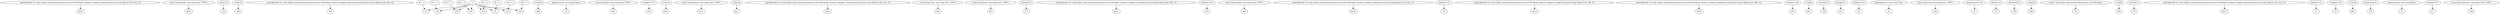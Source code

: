 digraph g {
0[label="specialinvoke r0.<org.eclipse.osgi.framework.internal.core.FilterImpl: boolean compare_Byte(int,byte,java.lang.Object)>(i0, $b3, r3)"]
1[label="$z14"]
0->1[label=""]
2[label="<java.lang.Double: java.lang.Class TYPE>"]
3[label="$r10"]
2->3[label=""]
4[label="(int[]) r2"]
5[label="r12"]
4->5[label=""]
6[label="r14[i10]"]
7[label="$b3"]
6->7[label=""]
8[label="specialinvoke r0.<org.eclipse.osgi.framework.internal.core.FilterImpl: boolean compare_Boolean(int,boolean,java.lang.Object)>(i0, $z8, r3)"]
9[label="$z9"]
8->9[label=""]
10[label="i8 + 1"]
11[label="i8"]
10->11[label=""]
12[label="r19[i20]"]
13[label="$z8"]
12->13[label=""]
14[label="@parameter2: java.lang.Object"]
15[label="r2"]
14->15[label=""]
16[label="<java.lang.Byte: java.lang.Class TYPE>"]
17[label="$r6"]
16->17[label=""]
18[label="lengthof r15"]
19[label="i13"]
18->19[label=""]
20[label="r15[i12]"]
21[label="$s2"]
20->21[label=""]
22[label="i10 + 1"]
23[label="i10"]
22->23[label=""]
24[label="<java.lang.Boolean: java.lang.Class TYPE>"]
25[label="$r11"]
24->25[label=""]
26[label="r16[i14]"]
27[label="$c1"]
26->27[label=""]
28[label="specialinvoke r0.<org.eclipse.osgi.framework.internal.core.FilterImpl: boolean compare_Character(int,char,java.lang.Object)>(i0, $c1, r3)"]
29[label="$z12"]
28->29[label=""]
30[label="<java.lang.Float: java.lang.Class TYPE>"]
31[label="$r9"]
30->31[label=""]
32[label="<java.lang.Short: java.lang.Class TYPE>"]
33[label="$r7"]
32->33[label=""]
34[label="0"]
35[label="i18"]
34->35[label=""]
36[label="(short[]) r2"]
37[label="r15"]
36->37[label=""]
38[label="specialinvoke r0.<org.eclipse.osgi.framework.internal.core.FilterImpl: boolean compare_Float(int,float,java.lang.Object)>(i0, $f0, r3)"]
39[label="$z11"]
38->39[label=""]
40[label="lengthof r16"]
41[label="i15"]
40->41[label=""]
42[label="<java.lang.Integer: java.lang.Class TYPE>"]
43[label="$r4"]
42->43[label=""]
44[label="specialinvoke r0.<org.eclipse.osgi.framework.internal.core.FilterImpl: boolean compare_Integer(int,int,java.lang.Object)>(i0, $i5, r3)"]
45[label="$z16"]
44->45[label=""]
46[label="lengthof r13"]
47[label="i9"]
46->47[label=""]
48[label="i16 + 1"]
49[label="i16"]
48->49[label=""]
50[label="i14 + 1"]
51[label="i14"]
50->51[label=""]
52[label="specialinvoke r0.<org.eclipse.osgi.framework.internal.core.FilterImpl: boolean compare_Long(int,long,java.lang.Object)>(i0, $l4, r3)"]
53[label="$z15"]
52->53[label=""]
54[label="specialinvoke r0.<org.eclipse.osgi.framework.internal.core.FilterImpl: boolean compare_Double(int,double,java.lang.Object)>(i0, $d0, r3)"]
55[label="$z10"]
54->55[label=""]
56[label="lengthof r18"]
57[label="i19"]
56->57[label=""]
58[label="r12[i6]"]
59[label="$i5"]
58->59[label=""]
60[label="i6 + 1"]
61[label="i6"]
60->61[label=""]
62[label="(char[]) r2"]
63[label="r16"]
62->63[label=""]
64[label="(long[]) r2"]
65[label="r13"]
64->65[label=""]
66[label="lengthof r19"]
67[label="i21"]
66->67[label=""]
68[label="@parameter1: java.lang.Class"]
69[label="r1"]
68->69[label=""]
70[label="<java.lang.Long: java.lang.Class TYPE>"]
71[label="$r5"]
70->71[label=""]
72[label="@parameter0: int"]
73[label="i0"]
72->73[label=""]
34->11[label=""]
74[label="(float[]) r2"]
75[label="r17"]
74->75[label=""]
76[label="(double[]) r2"]
77[label="r18"]
76->77[label=""]
78[label="r18[i18]"]
79[label="$d0"]
78->79[label=""]
80[label="@this: org.eclipse.osgi.framework.internal.core.FilterImpl"]
81[label="r0"]
80->81[label=""]
34->23[label=""]
82[label="i12"]
34->82[label=""]
34->51[label=""]
34->61[label=""]
34->49[label=""]
83[label="i18 + 1"]
83->35[label=""]
84[label="i20 + 1"]
85[label="i20"]
84->85[label=""]
86[label="r13[i8]"]
87[label="$l4"]
86->87[label=""]
88[label="(byte[]) r2"]
89[label="r14"]
88->89[label=""]
90[label="specialinvoke r0.<org.eclipse.osgi.framework.internal.core.FilterImpl: boolean compare_Short(int,short,java.lang.Object)>(i0, $s2, r3)"]
91[label="$z13"]
90->91[label=""]
92[label="lengthof r12"]
93[label="i7"]
92->93[label=""]
94[label="i12 + 1"]
94->82[label=""]
95[label="lengthof r14"]
96[label="i11"]
95->96[label=""]
34->85[label=""]
97[label="r17[i16]"]
98[label="$f0"]
97->98[label=""]
99[label="(boolean[]) r2"]
100[label="r19"]
99->100[label=""]
101[label="@parameter3: java.lang.Object"]
102[label="r3"]
101->102[label=""]
103[label="lengthof r17"]
104[label="i17"]
103->104[label=""]
105[label="<java.lang.Character: java.lang.Class TYPE>"]
106[label="$r8"]
105->106[label=""]
}